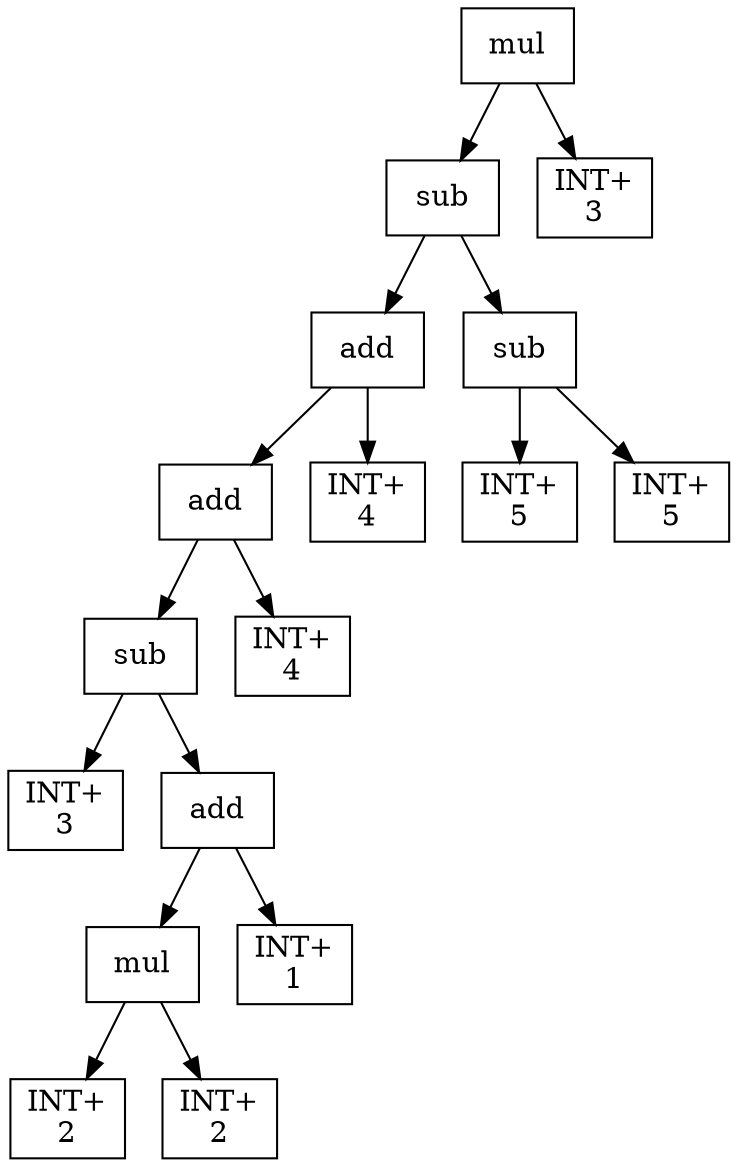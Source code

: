 digraph expr {
  node [shape=box];
  n1 [label="mul"];
  n2 [label="sub"];
  n3 [label="add"];
  n4 [label="add"];
  n5 [label="sub"];
  n6 [label="INT+\n3"];
  n7 [label="add"];
  n8 [label="mul"];
  n9 [label="INT+\n2"];
  n10 [label="INT+\n2"];
  n8 -> n9;
  n8 -> n10;
  n11 [label="INT+\n1"];
  n7 -> n8;
  n7 -> n11;
  n5 -> n6;
  n5 -> n7;
  n12 [label="INT+\n4"];
  n4 -> n5;
  n4 -> n12;
  n13 [label="INT+\n4"];
  n3 -> n4;
  n3 -> n13;
  n14 [label="sub"];
  n15 [label="INT+\n5"];
  n16 [label="INT+\n5"];
  n14 -> n15;
  n14 -> n16;
  n2 -> n3;
  n2 -> n14;
  n17 [label="INT+\n3"];
  n1 -> n2;
  n1 -> n17;
}